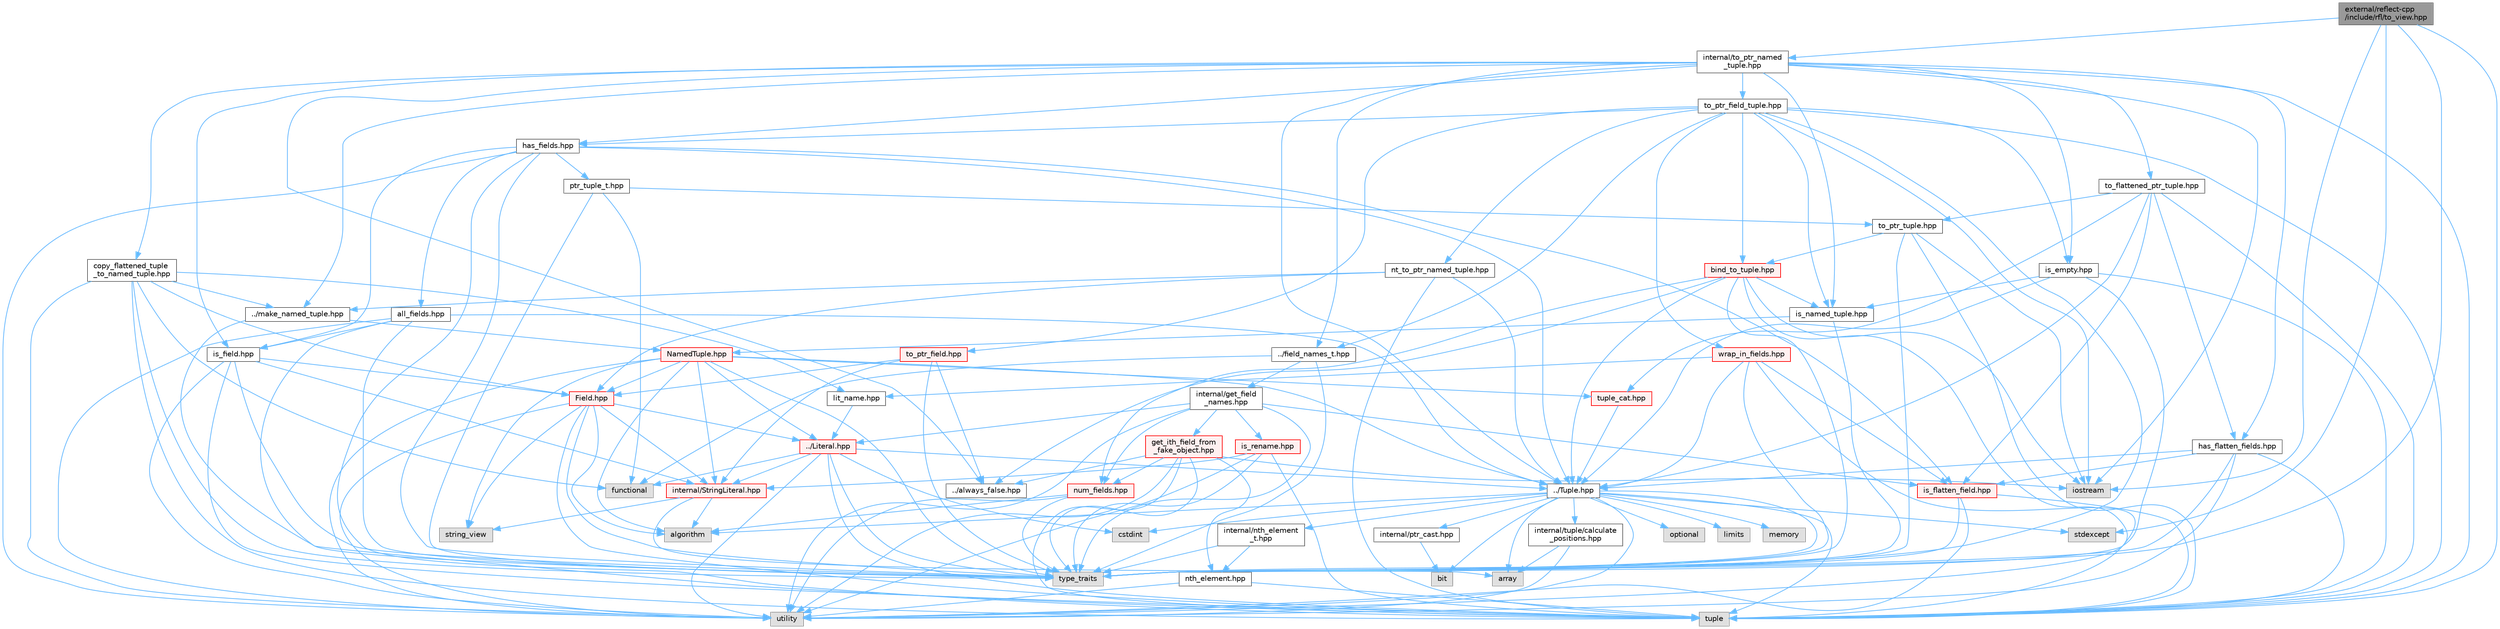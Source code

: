 digraph "external/reflect-cpp/include/rfl/to_view.hpp"
{
 // LATEX_PDF_SIZE
  bgcolor="transparent";
  edge [fontname=Helvetica,fontsize=10,labelfontname=Helvetica,labelfontsize=10];
  node [fontname=Helvetica,fontsize=10,shape=box,height=0.2,width=0.4];
  Node1 [id="Node000001",label="external/reflect-cpp\l/include/rfl/to_view.hpp",height=0.2,width=0.4,color="gray40", fillcolor="grey60", style="filled", fontcolor="black",tooltip=" "];
  Node1 -> Node2 [id="edge1_Node000001_Node000002",color="steelblue1",style="solid",tooltip=" "];
  Node2 [id="Node000002",label="iostream",height=0.2,width=0.4,color="grey60", fillcolor="#E0E0E0", style="filled",tooltip=" "];
  Node1 -> Node3 [id="edge2_Node000001_Node000003",color="steelblue1",style="solid",tooltip=" "];
  Node3 [id="Node000003",label="stdexcept",height=0.2,width=0.4,color="grey60", fillcolor="#E0E0E0", style="filled",tooltip=" "];
  Node1 -> Node4 [id="edge3_Node000001_Node000004",color="steelblue1",style="solid",tooltip=" "];
  Node4 [id="Node000004",label="tuple",height=0.2,width=0.4,color="grey60", fillcolor="#E0E0E0", style="filled",tooltip=" "];
  Node1 -> Node5 [id="edge4_Node000001_Node000005",color="steelblue1",style="solid",tooltip=" "];
  Node5 [id="Node000005",label="type_traits",height=0.2,width=0.4,color="grey60", fillcolor="#E0E0E0", style="filled",tooltip=" "];
  Node1 -> Node6 [id="edge5_Node000001_Node000006",color="steelblue1",style="solid",tooltip=" "];
  Node6 [id="Node000006",label="internal/to_ptr_named\l_tuple.hpp",height=0.2,width=0.4,color="grey40", fillcolor="white", style="filled",URL="$to__ptr__named__tuple_8hpp.html",tooltip=" "];
  Node6 -> Node2 [id="edge6_Node000006_Node000002",color="steelblue1",style="solid",tooltip=" "];
  Node6 -> Node4 [id="edge7_Node000006_Node000004",color="steelblue1",style="solid",tooltip=" "];
  Node6 -> Node7 [id="edge8_Node000006_Node000007",color="steelblue1",style="solid",tooltip=" "];
  Node7 [id="Node000007",label="../Tuple.hpp",height=0.2,width=0.4,color="grey40", fillcolor="white", style="filled",URL="$_tuple_8hpp.html",tooltip=" "];
  Node7 -> Node8 [id="edge9_Node000007_Node000008",color="steelblue1",style="solid",tooltip=" "];
  Node8 [id="Node000008",label="algorithm",height=0.2,width=0.4,color="grey60", fillcolor="#E0E0E0", style="filled",tooltip=" "];
  Node7 -> Node9 [id="edge10_Node000007_Node000009",color="steelblue1",style="solid",tooltip=" "];
  Node9 [id="Node000009",label="array",height=0.2,width=0.4,color="grey60", fillcolor="#E0E0E0", style="filled",tooltip=" "];
  Node7 -> Node10 [id="edge11_Node000007_Node000010",color="steelblue1",style="solid",tooltip=" "];
  Node10 [id="Node000010",label="bit",height=0.2,width=0.4,color="grey60", fillcolor="#E0E0E0", style="filled",tooltip=" "];
  Node7 -> Node11 [id="edge12_Node000007_Node000011",color="steelblue1",style="solid",tooltip=" "];
  Node11 [id="Node000011",label="cstdint",height=0.2,width=0.4,color="grey60", fillcolor="#E0E0E0", style="filled",tooltip=" "];
  Node7 -> Node12 [id="edge13_Node000007_Node000012",color="steelblue1",style="solid",tooltip=" "];
  Node12 [id="Node000012",label="limits",height=0.2,width=0.4,color="grey60", fillcolor="#E0E0E0", style="filled",tooltip=" "];
  Node7 -> Node13 [id="edge14_Node000007_Node000013",color="steelblue1",style="solid",tooltip=" "];
  Node13 [id="Node000013",label="memory",height=0.2,width=0.4,color="grey60", fillcolor="#E0E0E0", style="filled",tooltip=" "];
  Node7 -> Node14 [id="edge15_Node000007_Node000014",color="steelblue1",style="solid",tooltip=" "];
  Node14 [id="Node000014",label="optional",height=0.2,width=0.4,color="grey60", fillcolor="#E0E0E0", style="filled",tooltip=" "];
  Node7 -> Node3 [id="edge16_Node000007_Node000003",color="steelblue1",style="solid",tooltip=" "];
  Node7 -> Node4 [id="edge17_Node000007_Node000004",color="steelblue1",style="solid",tooltip=" "];
  Node7 -> Node5 [id="edge18_Node000007_Node000005",color="steelblue1",style="solid",tooltip=" "];
  Node7 -> Node15 [id="edge19_Node000007_Node000015",color="steelblue1",style="solid",tooltip=" "];
  Node15 [id="Node000015",label="utility",height=0.2,width=0.4,color="grey60", fillcolor="#E0E0E0", style="filled",tooltip=" "];
  Node7 -> Node16 [id="edge20_Node000007_Node000016",color="steelblue1",style="solid",tooltip=" "];
  Node16 [id="Node000016",label="internal/nth_element\l_t.hpp",height=0.2,width=0.4,color="grey40", fillcolor="white", style="filled",URL="$nth__element__t_8hpp.html",tooltip=" "];
  Node16 -> Node5 [id="edge21_Node000016_Node000005",color="steelblue1",style="solid",tooltip=" "];
  Node16 -> Node17 [id="edge22_Node000016_Node000017",color="steelblue1",style="solid",tooltip=" "];
  Node17 [id="Node000017",label="nth_element.hpp",height=0.2,width=0.4,color="grey40", fillcolor="white", style="filled",URL="$nth__element_8hpp.html",tooltip=" "];
  Node17 -> Node4 [id="edge23_Node000017_Node000004",color="steelblue1",style="solid",tooltip=" "];
  Node17 -> Node15 [id="edge24_Node000017_Node000015",color="steelblue1",style="solid",tooltip=" "];
  Node7 -> Node18 [id="edge25_Node000007_Node000018",color="steelblue1",style="solid",tooltip=" "];
  Node18 [id="Node000018",label="internal/ptr_cast.hpp",height=0.2,width=0.4,color="grey40", fillcolor="white", style="filled",URL="$ptr__cast_8hpp.html",tooltip=" "];
  Node18 -> Node10 [id="edge26_Node000018_Node000010",color="steelblue1",style="solid",tooltip=" "];
  Node7 -> Node19 [id="edge27_Node000007_Node000019",color="steelblue1",style="solid",tooltip=" "];
  Node19 [id="Node000019",label="internal/tuple/calculate\l_positions.hpp",height=0.2,width=0.4,color="grey40", fillcolor="white", style="filled",URL="$calculate__positions_8hpp.html",tooltip=" "];
  Node19 -> Node9 [id="edge28_Node000019_Node000009",color="steelblue1",style="solid",tooltip=" "];
  Node19 -> Node15 [id="edge29_Node000019_Node000015",color="steelblue1",style="solid",tooltip=" "];
  Node6 -> Node20 [id="edge30_Node000006_Node000020",color="steelblue1",style="solid",tooltip=" "];
  Node20 [id="Node000020",label="../always_false.hpp",height=0.2,width=0.4,color="grey40", fillcolor="white", style="filled",URL="$always__false_8hpp.html",tooltip=" "];
  Node6 -> Node21 [id="edge31_Node000006_Node000021",color="steelblue1",style="solid",tooltip=" "];
  Node21 [id="Node000021",label="../field_names_t.hpp",height=0.2,width=0.4,color="grey40", fillcolor="white", style="filled",URL="$field__names__t_8hpp.html",tooltip=" "];
  Node21 -> Node22 [id="edge32_Node000021_Node000022",color="steelblue1",style="solid",tooltip=" "];
  Node22 [id="Node000022",label="functional",height=0.2,width=0.4,color="grey60", fillcolor="#E0E0E0", style="filled",tooltip=" "];
  Node21 -> Node5 [id="edge33_Node000021_Node000005",color="steelblue1",style="solid",tooltip=" "];
  Node21 -> Node23 [id="edge34_Node000021_Node000023",color="steelblue1",style="solid",tooltip=" "];
  Node23 [id="Node000023",label="internal/get_field\l_names.hpp",height=0.2,width=0.4,color="grey40", fillcolor="white", style="filled",URL="$get__field__names_8hpp.html",tooltip=" "];
  Node23 -> Node5 [id="edge35_Node000023_Node000005",color="steelblue1",style="solid",tooltip=" "];
  Node23 -> Node15 [id="edge36_Node000023_Node000015",color="steelblue1",style="solid",tooltip=" "];
  Node23 -> Node24 [id="edge37_Node000023_Node000024",color="steelblue1",style="solid",tooltip=" "];
  Node24 [id="Node000024",label="../Literal.hpp",height=0.2,width=0.4,color="red", fillcolor="#FFF0F0", style="filled",URL="$_literal_8hpp.html",tooltip=" "];
  Node24 -> Node11 [id="edge38_Node000024_Node000011",color="steelblue1",style="solid",tooltip=" "];
  Node24 -> Node22 [id="edge39_Node000024_Node000022",color="steelblue1",style="solid",tooltip=" "];
  Node24 -> Node4 [id="edge40_Node000024_Node000004",color="steelblue1",style="solid",tooltip=" "];
  Node24 -> Node5 [id="edge41_Node000024_Node000005",color="steelblue1",style="solid",tooltip=" "];
  Node24 -> Node15 [id="edge42_Node000024_Node000015",color="steelblue1",style="solid",tooltip=" "];
  Node24 -> Node7 [id="edge43_Node000024_Node000007",color="steelblue1",style="solid",tooltip=" "];
  Node24 -> Node30 [id="edge44_Node000024_Node000030",color="steelblue1",style="solid",tooltip=" "];
  Node30 [id="Node000030",label="internal/StringLiteral.hpp",height=0.2,width=0.4,color="red", fillcolor="#FFF0F0", style="filled",URL="$_string_literal_8hpp.html",tooltip=" "];
  Node30 -> Node8 [id="edge45_Node000030_Node000008",color="steelblue1",style="solid",tooltip=" "];
  Node30 -> Node9 [id="edge46_Node000030_Node000009",color="steelblue1",style="solid",tooltip=" "];
  Node30 -> Node31 [id="edge47_Node000030_Node000031",color="steelblue1",style="solid",tooltip=" "];
  Node31 [id="Node000031",label="string_view",height=0.2,width=0.4,color="grey60", fillcolor="#E0E0E0", style="filled",tooltip=" "];
  Node23 -> Node33 [id="edge48_Node000023_Node000033",color="steelblue1",style="solid",tooltip=" "];
  Node33 [id="Node000033",label="get_ith_field_from\l_fake_object.hpp",height=0.2,width=0.4,color="red", fillcolor="#FFF0F0", style="filled",URL="$get__ith__field__from__fake__object_8hpp.html",tooltip=" "];
  Node33 -> Node2 [id="edge49_Node000033_Node000002",color="steelblue1",style="solid",tooltip=" "];
  Node33 -> Node4 [id="edge50_Node000033_Node000004",color="steelblue1",style="solid",tooltip=" "];
  Node33 -> Node5 [id="edge51_Node000033_Node000005",color="steelblue1",style="solid",tooltip=" "];
  Node33 -> Node15 [id="edge52_Node000033_Node000015",color="steelblue1",style="solid",tooltip=" "];
  Node33 -> Node20 [id="edge53_Node000033_Node000020",color="steelblue1",style="solid",tooltip=" "];
  Node33 -> Node17 [id="edge54_Node000033_Node000017",color="steelblue1",style="solid",tooltip=" "];
  Node33 -> Node36 [id="edge55_Node000033_Node000036",color="steelblue1",style="solid",tooltip=" "];
  Node36 [id="Node000036",label="num_fields.hpp",height=0.2,width=0.4,color="red", fillcolor="#FFF0F0", style="filled",URL="$num__fields_8hpp.html",tooltip=" "];
  Node36 -> Node8 [id="edge56_Node000036_Node000008",color="steelblue1",style="solid",tooltip=" "];
  Node36 -> Node5 [id="edge57_Node000036_Node000005",color="steelblue1",style="solid",tooltip=" "];
  Node36 -> Node15 [id="edge58_Node000036_Node000015",color="steelblue1",style="solid",tooltip=" "];
  Node23 -> Node37 [id="edge59_Node000023_Node000037",color="steelblue1",style="solid",tooltip=" "];
  Node37 [id="Node000037",label="is_flatten_field.hpp",height=0.2,width=0.4,color="red", fillcolor="#FFF0F0", style="filled",URL="$is__flatten__field_8hpp.html",tooltip=" "];
  Node37 -> Node4 [id="edge60_Node000037_Node000004",color="steelblue1",style="solid",tooltip=" "];
  Node37 -> Node5 [id="edge61_Node000037_Node000005",color="steelblue1",style="solid",tooltip=" "];
  Node37 -> Node15 [id="edge62_Node000037_Node000015",color="steelblue1",style="solid",tooltip=" "];
  Node23 -> Node39 [id="edge63_Node000023_Node000039",color="steelblue1",style="solid",tooltip=" "];
  Node39 [id="Node000039",label="is_rename.hpp",height=0.2,width=0.4,color="red", fillcolor="#FFF0F0", style="filled",URL="$is__rename_8hpp.html",tooltip=" "];
  Node39 -> Node4 [id="edge64_Node000039_Node000004",color="steelblue1",style="solid",tooltip=" "];
  Node39 -> Node5 [id="edge65_Node000039_Node000005",color="steelblue1",style="solid",tooltip=" "];
  Node39 -> Node15 [id="edge66_Node000039_Node000015",color="steelblue1",style="solid",tooltip=" "];
  Node39 -> Node30 [id="edge67_Node000039_Node000030",color="steelblue1",style="solid",tooltip=" "];
  Node23 -> Node36 [id="edge68_Node000023_Node000036",color="steelblue1",style="solid",tooltip=" "];
  Node6 -> Node42 [id="edge69_Node000006_Node000042",color="steelblue1",style="solid",tooltip=" "];
  Node42 [id="Node000042",label="../make_named_tuple.hpp",height=0.2,width=0.4,color="grey40", fillcolor="white", style="filled",URL="$make__named__tuple_8hpp.html",tooltip=" "];
  Node42 -> Node5 [id="edge70_Node000042_Node000005",color="steelblue1",style="solid",tooltip=" "];
  Node42 -> Node43 [id="edge71_Node000042_Node000043",color="steelblue1",style="solid",tooltip=" "];
  Node43 [id="Node000043",label="NamedTuple.hpp",height=0.2,width=0.4,color="red", fillcolor="#FFF0F0", style="filled",URL="$_named_tuple_8hpp.html",tooltip=" "];
  Node43 -> Node8 [id="edge72_Node000043_Node000008",color="steelblue1",style="solid",tooltip=" "];
  Node43 -> Node31 [id="edge73_Node000043_Node000031",color="steelblue1",style="solid",tooltip=" "];
  Node43 -> Node5 [id="edge74_Node000043_Node000005",color="steelblue1",style="solid",tooltip=" "];
  Node43 -> Node15 [id="edge75_Node000043_Node000015",color="steelblue1",style="solid",tooltip=" "];
  Node43 -> Node44 [id="edge76_Node000043_Node000044",color="steelblue1",style="solid",tooltip=" "];
  Node44 [id="Node000044",label="Field.hpp",height=0.2,width=0.4,color="red", fillcolor="#FFF0F0", style="filled",URL="$_field_8hpp.html",tooltip=" "];
  Node44 -> Node8 [id="edge77_Node000044_Node000008",color="steelblue1",style="solid",tooltip=" "];
  Node44 -> Node31 [id="edge78_Node000044_Node000031",color="steelblue1",style="solid",tooltip=" "];
  Node44 -> Node4 [id="edge79_Node000044_Node000004",color="steelblue1",style="solid",tooltip=" "];
  Node44 -> Node5 [id="edge80_Node000044_Node000005",color="steelblue1",style="solid",tooltip=" "];
  Node44 -> Node15 [id="edge81_Node000044_Node000015",color="steelblue1",style="solid",tooltip=" "];
  Node44 -> Node24 [id="edge82_Node000044_Node000024",color="steelblue1",style="solid",tooltip=" "];
  Node44 -> Node30 [id="edge83_Node000044_Node000030",color="steelblue1",style="solid",tooltip=" "];
  Node43 -> Node24 [id="edge84_Node000043_Node000024",color="steelblue1",style="solid",tooltip=" "];
  Node43 -> Node7 [id="edge85_Node000043_Node000007",color="steelblue1",style="solid",tooltip=" "];
  Node43 -> Node30 [id="edge86_Node000043_Node000030",color="steelblue1",style="solid",tooltip=" "];
  Node43 -> Node59 [id="edge87_Node000043_Node000059",color="steelblue1",style="solid",tooltip=" "];
  Node59 [id="Node000059",label="tuple_cat.hpp",height=0.2,width=0.4,color="red", fillcolor="#FFF0F0", style="filled",URL="$tuple__cat_8hpp.html",tooltip=" "];
  Node59 -> Node7 [id="edge88_Node000059_Node000007",color="steelblue1",style="solid",tooltip=" "];
  Node6 -> Node61 [id="edge89_Node000006_Node000061",color="steelblue1",style="solid",tooltip=" "];
  Node61 [id="Node000061",label="copy_flattened_tuple\l_to_named_tuple.hpp",height=0.2,width=0.4,color="grey40", fillcolor="white", style="filled",URL="$copy__flattened__tuple__to__named__tuple_8hpp.html",tooltip=" "];
  Node61 -> Node22 [id="edge90_Node000061_Node000022",color="steelblue1",style="solid",tooltip=" "];
  Node61 -> Node4 [id="edge91_Node000061_Node000004",color="steelblue1",style="solid",tooltip=" "];
  Node61 -> Node5 [id="edge92_Node000061_Node000005",color="steelblue1",style="solid",tooltip=" "];
  Node61 -> Node15 [id="edge93_Node000061_Node000015",color="steelblue1",style="solid",tooltip=" "];
  Node61 -> Node44 [id="edge94_Node000061_Node000044",color="steelblue1",style="solid",tooltip=" "];
  Node61 -> Node42 [id="edge95_Node000061_Node000042",color="steelblue1",style="solid",tooltip=" "];
  Node61 -> Node62 [id="edge96_Node000061_Node000062",color="steelblue1",style="solid",tooltip=" "];
  Node62 [id="Node000062",label="lit_name.hpp",height=0.2,width=0.4,color="grey40", fillcolor="white", style="filled",URL="$lit__name_8hpp.html",tooltip=" "];
  Node62 -> Node24 [id="edge97_Node000062_Node000024",color="steelblue1",style="solid",tooltip=" "];
  Node6 -> Node63 [id="edge98_Node000006_Node000063",color="steelblue1",style="solid",tooltip=" "];
  Node63 [id="Node000063",label="has_fields.hpp",height=0.2,width=0.4,color="grey40", fillcolor="white", style="filled",URL="$has__fields_8hpp.html",tooltip=" "];
  Node63 -> Node4 [id="edge99_Node000063_Node000004",color="steelblue1",style="solid",tooltip=" "];
  Node63 -> Node5 [id="edge100_Node000063_Node000005",color="steelblue1",style="solid",tooltip=" "];
  Node63 -> Node15 [id="edge101_Node000063_Node000015",color="steelblue1",style="solid",tooltip=" "];
  Node63 -> Node7 [id="edge102_Node000063_Node000007",color="steelblue1",style="solid",tooltip=" "];
  Node63 -> Node64 [id="edge103_Node000063_Node000064",color="steelblue1",style="solid",tooltip=" "];
  Node64 [id="Node000064",label="all_fields.hpp",height=0.2,width=0.4,color="grey40", fillcolor="white", style="filled",URL="$all__fields_8hpp.html",tooltip=" "];
  Node64 -> Node4 [id="edge104_Node000064_Node000004",color="steelblue1",style="solid",tooltip=" "];
  Node64 -> Node5 [id="edge105_Node000064_Node000005",color="steelblue1",style="solid",tooltip=" "];
  Node64 -> Node15 [id="edge106_Node000064_Node000015",color="steelblue1",style="solid",tooltip=" "];
  Node64 -> Node7 [id="edge107_Node000064_Node000007",color="steelblue1",style="solid",tooltip=" "];
  Node64 -> Node65 [id="edge108_Node000064_Node000065",color="steelblue1",style="solid",tooltip=" "];
  Node65 [id="Node000065",label="is_field.hpp",height=0.2,width=0.4,color="grey40", fillcolor="white", style="filled",URL="$is__field_8hpp.html",tooltip=" "];
  Node65 -> Node4 [id="edge109_Node000065_Node000004",color="steelblue1",style="solid",tooltip=" "];
  Node65 -> Node5 [id="edge110_Node000065_Node000005",color="steelblue1",style="solid",tooltip=" "];
  Node65 -> Node15 [id="edge111_Node000065_Node000015",color="steelblue1",style="solid",tooltip=" "];
  Node65 -> Node44 [id="edge112_Node000065_Node000044",color="steelblue1",style="solid",tooltip=" "];
  Node65 -> Node30 [id="edge113_Node000065_Node000030",color="steelblue1",style="solid",tooltip=" "];
  Node63 -> Node65 [id="edge114_Node000063_Node000065",color="steelblue1",style="solid",tooltip=" "];
  Node63 -> Node37 [id="edge115_Node000063_Node000037",color="steelblue1",style="solid",tooltip=" "];
  Node63 -> Node66 [id="edge116_Node000063_Node000066",color="steelblue1",style="solid",tooltip=" "];
  Node66 [id="Node000066",label="ptr_tuple_t.hpp",height=0.2,width=0.4,color="grey40", fillcolor="white", style="filled",URL="$ptr__tuple__t_8hpp.html",tooltip=" "];
  Node66 -> Node22 [id="edge117_Node000066_Node000022",color="steelblue1",style="solid",tooltip=" "];
  Node66 -> Node5 [id="edge118_Node000066_Node000005",color="steelblue1",style="solid",tooltip=" "];
  Node66 -> Node67 [id="edge119_Node000066_Node000067",color="steelblue1",style="solid",tooltip=" "];
  Node67 [id="Node000067",label="to_ptr_tuple.hpp",height=0.2,width=0.4,color="grey40", fillcolor="white", style="filled",URL="$to__ptr__tuple_8hpp.html",tooltip=" "];
  Node67 -> Node2 [id="edge120_Node000067_Node000002",color="steelblue1",style="solid",tooltip=" "];
  Node67 -> Node4 [id="edge121_Node000067_Node000004",color="steelblue1",style="solid",tooltip=" "];
  Node67 -> Node5 [id="edge122_Node000067_Node000005",color="steelblue1",style="solid",tooltip=" "];
  Node67 -> Node68 [id="edge123_Node000067_Node000068",color="steelblue1",style="solid",tooltip=" "];
  Node68 [id="Node000068",label="bind_to_tuple.hpp",height=0.2,width=0.4,color="red", fillcolor="#FFF0F0", style="filled",URL="$bind__to__tuple_8hpp.html",tooltip=" "];
  Node68 -> Node2 [id="edge124_Node000068_Node000002",color="steelblue1",style="solid",tooltip=" "];
  Node68 -> Node5 [id="edge125_Node000068_Node000005",color="steelblue1",style="solid",tooltip=" "];
  Node68 -> Node15 [id="edge126_Node000068_Node000015",color="steelblue1",style="solid",tooltip=" "];
  Node68 -> Node7 [id="edge127_Node000068_Node000007",color="steelblue1",style="solid",tooltip=" "];
  Node68 -> Node20 [id="edge128_Node000068_Node000020",color="steelblue1",style="solid",tooltip=" "];
  Node68 -> Node70 [id="edge129_Node000068_Node000070",color="steelblue1",style="solid",tooltip=" "];
  Node70 [id="Node000070",label="is_named_tuple.hpp",height=0.2,width=0.4,color="grey40", fillcolor="white", style="filled",URL="$is__named__tuple_8hpp.html",tooltip=" "];
  Node70 -> Node5 [id="edge130_Node000070_Node000005",color="steelblue1",style="solid",tooltip=" "];
  Node70 -> Node43 [id="edge131_Node000070_Node000043",color="steelblue1",style="solid",tooltip=" "];
  Node68 -> Node36 [id="edge132_Node000068_Node000036",color="steelblue1",style="solid",tooltip=" "];
  Node6 -> Node71 [id="edge133_Node000006_Node000071",color="steelblue1",style="solid",tooltip=" "];
  Node71 [id="Node000071",label="has_flatten_fields.hpp",height=0.2,width=0.4,color="grey40", fillcolor="white", style="filled",URL="$has__flatten__fields_8hpp.html",tooltip=" "];
  Node71 -> Node4 [id="edge134_Node000071_Node000004",color="steelblue1",style="solid",tooltip=" "];
  Node71 -> Node5 [id="edge135_Node000071_Node000005",color="steelblue1",style="solid",tooltip=" "];
  Node71 -> Node15 [id="edge136_Node000071_Node000015",color="steelblue1",style="solid",tooltip=" "];
  Node71 -> Node7 [id="edge137_Node000071_Node000007",color="steelblue1",style="solid",tooltip=" "];
  Node71 -> Node37 [id="edge138_Node000071_Node000037",color="steelblue1",style="solid",tooltip=" "];
  Node6 -> Node72 [id="edge139_Node000006_Node000072",color="steelblue1",style="solid",tooltip=" "];
  Node72 [id="Node000072",label="is_empty.hpp",height=0.2,width=0.4,color="grey40", fillcolor="white", style="filled",URL="$internal_2is__empty_8hpp.html",tooltip=" "];
  Node72 -> Node4 [id="edge140_Node000072_Node000004",color="steelblue1",style="solid",tooltip=" "];
  Node72 -> Node5 [id="edge141_Node000072_Node000005",color="steelblue1",style="solid",tooltip=" "];
  Node72 -> Node7 [id="edge142_Node000072_Node000007",color="steelblue1",style="solid",tooltip=" "];
  Node72 -> Node70 [id="edge143_Node000072_Node000070",color="steelblue1",style="solid",tooltip=" "];
  Node6 -> Node65 [id="edge144_Node000006_Node000065",color="steelblue1",style="solid",tooltip=" "];
  Node6 -> Node70 [id="edge145_Node000006_Node000070",color="steelblue1",style="solid",tooltip=" "];
  Node6 -> Node73 [id="edge146_Node000006_Node000073",color="steelblue1",style="solid",tooltip=" "];
  Node73 [id="Node000073",label="to_flattened_ptr_tuple.hpp",height=0.2,width=0.4,color="grey40", fillcolor="white", style="filled",URL="$to__flattened__ptr__tuple_8hpp.html",tooltip=" "];
  Node73 -> Node4 [id="edge147_Node000073_Node000004",color="steelblue1",style="solid",tooltip=" "];
  Node73 -> Node7 [id="edge148_Node000073_Node000007",color="steelblue1",style="solid",tooltip=" "];
  Node73 -> Node59 [id="edge149_Node000073_Node000059",color="steelblue1",style="solid",tooltip=" "];
  Node73 -> Node71 [id="edge150_Node000073_Node000071",color="steelblue1",style="solid",tooltip=" "];
  Node73 -> Node37 [id="edge151_Node000073_Node000037",color="steelblue1",style="solid",tooltip=" "];
  Node73 -> Node67 [id="edge152_Node000073_Node000067",color="steelblue1",style="solid",tooltip=" "];
  Node6 -> Node74 [id="edge153_Node000006_Node000074",color="steelblue1",style="solid",tooltip=" "];
  Node74 [id="Node000074",label="to_ptr_field_tuple.hpp",height=0.2,width=0.4,color="grey40", fillcolor="white", style="filled",URL="$to__ptr__field__tuple_8hpp.html",tooltip=" "];
  Node74 -> Node2 [id="edge154_Node000074_Node000002",color="steelblue1",style="solid",tooltip=" "];
  Node74 -> Node4 [id="edge155_Node000074_Node000004",color="steelblue1",style="solid",tooltip=" "];
  Node74 -> Node5 [id="edge156_Node000074_Node000005",color="steelblue1",style="solid",tooltip=" "];
  Node74 -> Node21 [id="edge157_Node000074_Node000021",color="steelblue1",style="solid",tooltip=" "];
  Node74 -> Node68 [id="edge158_Node000074_Node000068",color="steelblue1",style="solid",tooltip=" "];
  Node74 -> Node63 [id="edge159_Node000074_Node000063",color="steelblue1",style="solid",tooltip=" "];
  Node74 -> Node72 [id="edge160_Node000074_Node000072",color="steelblue1",style="solid",tooltip=" "];
  Node74 -> Node70 [id="edge161_Node000074_Node000070",color="steelblue1",style="solid",tooltip=" "];
  Node74 -> Node75 [id="edge162_Node000074_Node000075",color="steelblue1",style="solid",tooltip=" "];
  Node75 [id="Node000075",label="nt_to_ptr_named_tuple.hpp",height=0.2,width=0.4,color="grey40", fillcolor="white", style="filled",URL="$nt__to__ptr__named__tuple_8hpp.html",tooltip=" "];
  Node75 -> Node4 [id="edge163_Node000075_Node000004",color="steelblue1",style="solid",tooltip=" "];
  Node75 -> Node44 [id="edge164_Node000075_Node000044",color="steelblue1",style="solid",tooltip=" "];
  Node75 -> Node7 [id="edge165_Node000075_Node000007",color="steelblue1",style="solid",tooltip=" "];
  Node75 -> Node42 [id="edge166_Node000075_Node000042",color="steelblue1",style="solid",tooltip=" "];
  Node74 -> Node76 [id="edge167_Node000074_Node000076",color="steelblue1",style="solid",tooltip=" "];
  Node76 [id="Node000076",label="to_ptr_field.hpp",height=0.2,width=0.4,color="red", fillcolor="#FFF0F0", style="filled",URL="$to__ptr__field_8hpp.html",tooltip=" "];
  Node76 -> Node5 [id="edge168_Node000076_Node000005",color="steelblue1",style="solid",tooltip=" "];
  Node76 -> Node44 [id="edge169_Node000076_Node000044",color="steelblue1",style="solid",tooltip=" "];
  Node76 -> Node20 [id="edge170_Node000076_Node000020",color="steelblue1",style="solid",tooltip=" "];
  Node76 -> Node30 [id="edge171_Node000076_Node000030",color="steelblue1",style="solid",tooltip=" "];
  Node74 -> Node77 [id="edge172_Node000074_Node000077",color="steelblue1",style="solid",tooltip=" "];
  Node77 [id="Node000077",label="wrap_in_fields.hpp",height=0.2,width=0.4,color="red", fillcolor="#FFF0F0", style="filled",URL="$wrap__in__fields_8hpp.html",tooltip=" "];
  Node77 -> Node4 [id="edge173_Node000077_Node000004",color="steelblue1",style="solid",tooltip=" "];
  Node77 -> Node5 [id="edge174_Node000077_Node000005",color="steelblue1",style="solid",tooltip=" "];
  Node77 -> Node7 [id="edge175_Node000077_Node000007",color="steelblue1",style="solid",tooltip=" "];
  Node77 -> Node37 [id="edge176_Node000077_Node000037",color="steelblue1",style="solid",tooltip=" "];
  Node77 -> Node62 [id="edge177_Node000077_Node000062",color="steelblue1",style="solid",tooltip=" "];
}
